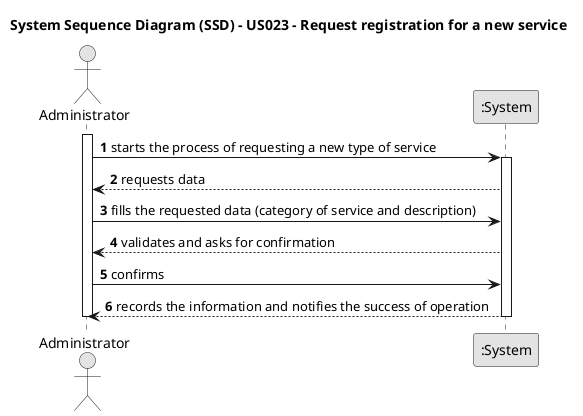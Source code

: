 @startuml
skinparam monochrome true
skinparam packageStyle rectangle
skinparam shadowing false

title System Sequence Diagram (SSD) - US023 - Request registration for a new service


autonumber

actor Administrator as admin
participant ":System" as System

activate admin
    admin -> System : starts the process of requesting a new type of service
    activate System
        System --> admin : requests data
        admin -> System : fills the requested data (category of service and description)
        System --> admin : validates and asks for confirmation
        admin -> System : confirms
        System --> admin : records the information and notifies the success of operation
    deactivate System
deactivate admin


@enduml